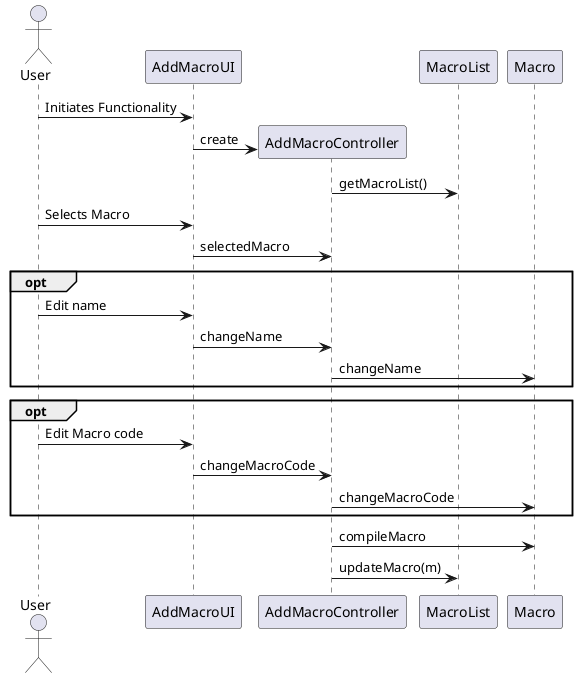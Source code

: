 @startuml
actor User
User -> AddMacroUI : Initiates Functionality
create AddMacroController
AddMacroUI->AddMacroController : create
AddMacroController -> MacroList : getMacroList()
User -> AddMacroUI : Selects Macro
AddMacroUI->AddMacroController : selectedMacro
group opt
User -> AddMacroUI : Edit name
AddMacroUI->AddMacroController : changeName
AddMacroController->Macro : changeName
end
group opt
User -> AddMacroUI : Edit Macro code
AddMacroUI->AddMacroController : changeMacroCode
AddMacroController->Macro : changeMacroCode
end
AddMacroController->Macro : compileMacro
AddMacroController->MacroList : updateMacro(m)

@enduml
